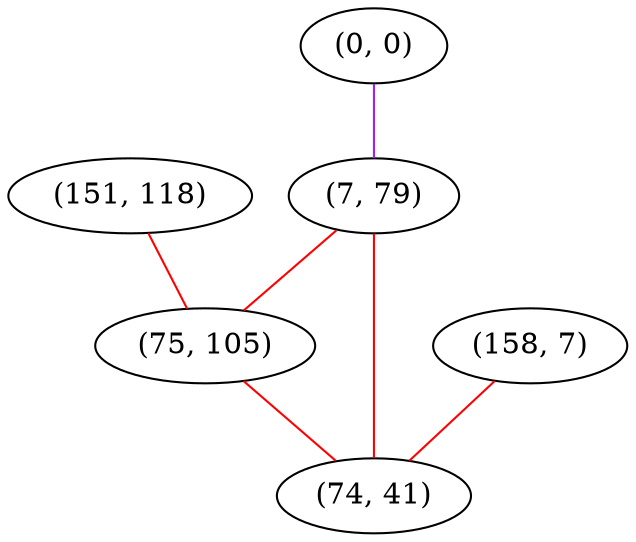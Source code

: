 graph "" {
"(0, 0)";
"(7, 79)";
"(151, 118)";
"(75, 105)";
"(158, 7)";
"(74, 41)";
"(0, 0)" -- "(7, 79)"  [color=purple, key=0, weight=4];
"(7, 79)" -- "(75, 105)"  [color=red, key=0, weight=1];
"(7, 79)" -- "(74, 41)"  [color=red, key=0, weight=1];
"(151, 118)" -- "(75, 105)"  [color=red, key=0, weight=1];
"(75, 105)" -- "(74, 41)"  [color=red, key=0, weight=1];
"(158, 7)" -- "(74, 41)"  [color=red, key=0, weight=1];
}
